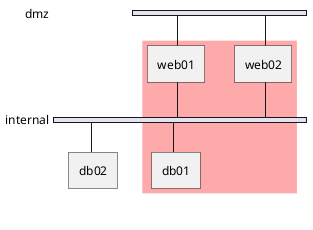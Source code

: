 @startuml
nwdiag {
  // define group outside of network definitions
  group {
    color = "#FFAAAA";

    web01;
    web02;
    db01;
  }

  network dmz {
    web01;
    web02;
  }
  network internal {
    web01;
    web02;
    db01;
    db02;
  }
}
@enduml

